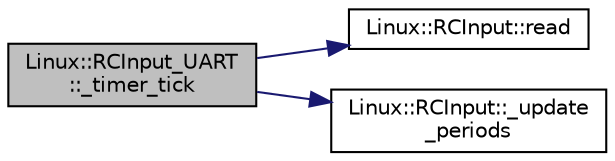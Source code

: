 digraph "Linux::RCInput_UART::_timer_tick"
{
 // INTERACTIVE_SVG=YES
  edge [fontname="Helvetica",fontsize="10",labelfontname="Helvetica",labelfontsize="10"];
  node [fontname="Helvetica",fontsize="10",shape=record];
  rankdir="LR";
  Node1 [label="Linux::RCInput_UART\l::_timer_tick",height=0.2,width=0.4,color="black", fillcolor="grey75", style="filled", fontcolor="black"];
  Node1 -> Node2 [color="midnightblue",fontsize="10",style="solid",fontname="Helvetica"];
  Node2 [label="Linux::RCInput::read",height=0.2,width=0.4,color="black", fillcolor="white", style="filled",URL="$classLinux_1_1RCInput.html#ad865be8e792e722630ccfbea1d06dd3e"];
  Node1 -> Node3 [color="midnightblue",fontsize="10",style="solid",fontname="Helvetica"];
  Node3 [label="Linux::RCInput::_update\l_periods",height=0.2,width=0.4,color="black", fillcolor="white", style="filled",URL="$classLinux_1_1RCInput.html#a419ee75f67f930580be8fdef845afa5f"];
}

